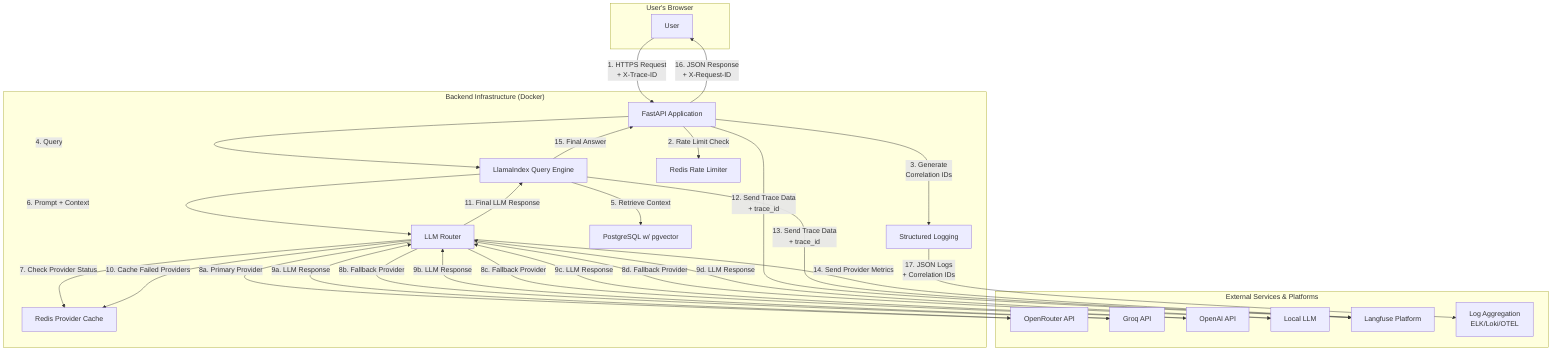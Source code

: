 graph TD
    subgraph "User's Browser"
        User
    end

    subgraph "Backend Infrastructure (Docker)"
        A[FastAPI Application]
        B[LlamaIndex Query Engine]
        I[LLM Router]
        C[PostgreSQL w/ pgvector]
        D[Redis Rate Limiter]
        J[Redis Provider Cache]
        G[Structured Logging]
    end

    subgraph "External Services & Platforms"
        E1[OpenRouter API]
        E2[Groq API]
        E3[OpenAI API]
        E4[Local LLM]
        F[Langfuse Platform]
        H[Log Aggregation<br/>ELK/Loki/OTEL]
    end

    User --"1. HTTPS Request<br/>+ X-Trace-ID"--> A;
    A --"2. Rate Limit Check"--> D;
    A --"3. Generate<br/>Correlation IDs"--> G;
    A --"4. Query"--> B;
    B --"5. Retrieve Context"--> C;
    B --"6. Prompt + Context"--> I;
    I --"7. Check Provider Status"--> J;
    
    I --"8a. Primary Provider"--> E1;
    I --"8b. Fallback Provider"--> E2;
    I --"8c. Fallback Provider"--> E3;
    I --"8d. Fallback Provider"--> E4;
    
    E1 --"9a. LLM Response"--> I;
    E2 --"9b. LLM Response"--> I;
    E3 --"9c. LLM Response"--> I;
    E4 --"9d. LLM Response"--> I;
    
    I --"10. Cache Failed Providers"--> J;
    I --"11. Final LLM Response"--> B;
    
    A --"12. Send Trace Data<br/>+ trace_id"--> F;
    B --"13. Send Trace Data<br/>+ trace_id"--> F;
    I --"14. Send Provider Metrics"--> F;
    
    B --"15. Final Answer"--> A;
    A --"16. JSON Response<br/>+ X-Request-ID"--> User;
    G --"17. JSON Logs<br/>+ Correlation IDs"--> H;